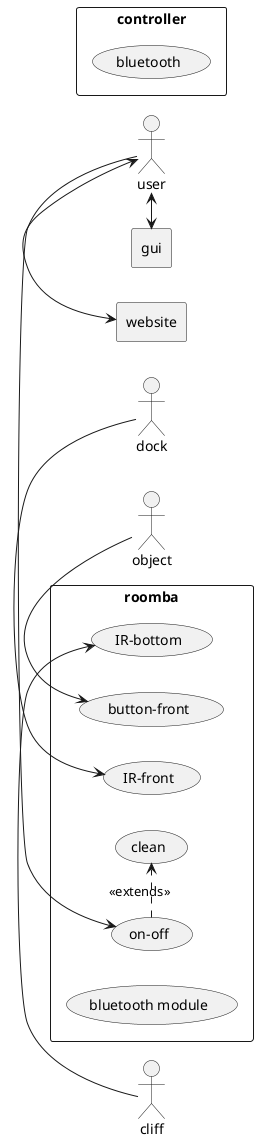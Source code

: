 @startuml
left to right direction
skinparam packageStyle rectangle

actor user
actor object
actor cliff
actor dock

rectangle gui {
}

rectangle website {
}

rectangle controller {
   (bluetooth)
}

rectangle roomba {
   (IR-bottom)
   (IR-front)
   (button-front)
   cliff -> (IR-bottom)
   object -> (button-front)
   dock -> (IR-front)
   (bluetooth module)
   user -> (on-off)
   (on-off) .> (clean) : <<extends>>
}

user <-> website
user <-> gui

@enduml